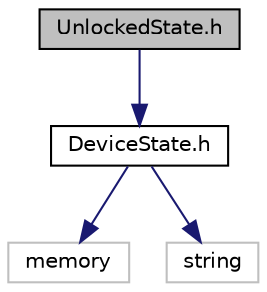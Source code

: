 digraph "UnlockedState.h"
{
 // LATEX_PDF_SIZE
  edge [fontname="Helvetica",fontsize="10",labelfontname="Helvetica",labelfontsize="10"];
  node [fontname="Helvetica",fontsize="10",shape=record];
  Node1 [label="UnlockedState.h",height=0.2,width=0.4,color="black", fillcolor="grey75", style="filled", fontcolor="black",tooltip="Concrete class representing the \"Unlocked\" state of a smart device."];
  Node1 -> Node2 [color="midnightblue",fontsize="10",style="solid",fontname="Helvetica"];
  Node2 [label="DeviceState.h",height=0.2,width=0.4,color="black", fillcolor="white", style="filled",URL="$DeviceState_8h.html",tooltip="Abstract class representing the state of a smart device in the Smart Home Automation System."];
  Node2 -> Node3 [color="midnightblue",fontsize="10",style="solid",fontname="Helvetica"];
  Node3 [label="memory",height=0.2,width=0.4,color="grey75", fillcolor="white", style="filled",tooltip=" "];
  Node2 -> Node4 [color="midnightblue",fontsize="10",style="solid",fontname="Helvetica"];
  Node4 [label="string",height=0.2,width=0.4,color="grey75", fillcolor="white", style="filled",tooltip=" "];
}
